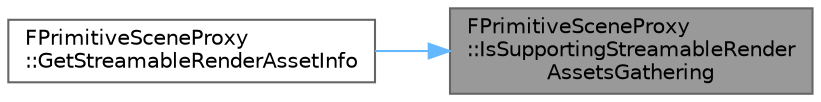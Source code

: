 digraph "FPrimitiveSceneProxy::IsSupportingStreamableRenderAssetsGathering"
{
 // INTERACTIVE_SVG=YES
 // LATEX_PDF_SIZE
  bgcolor="transparent";
  edge [fontname=Helvetica,fontsize=10,labelfontname=Helvetica,labelfontsize=10];
  node [fontname=Helvetica,fontsize=10,shape=box,height=0.2,width=0.4];
  rankdir="RL";
  Node1 [id="Node000001",label="FPrimitiveSceneProxy\l::IsSupportingStreamableRender\lAssetsGathering",height=0.2,width=0.4,color="gray40", fillcolor="grey60", style="filled", fontcolor="black",tooltip=" "];
  Node1 -> Node2 [id="edge1_Node000001_Node000002",dir="back",color="steelblue1",style="solid",tooltip=" "];
  Node2 [id="Node000002",label="FPrimitiveSceneProxy\l::GetStreamableRenderAssetInfo",height=0.2,width=0.4,color="grey40", fillcolor="white", style="filled",URL="$d4/de9/classFPrimitiveSceneProxy.html#ae26bedb6ee17685a30702cbf6cf7509a",tooltip=" "];
}
